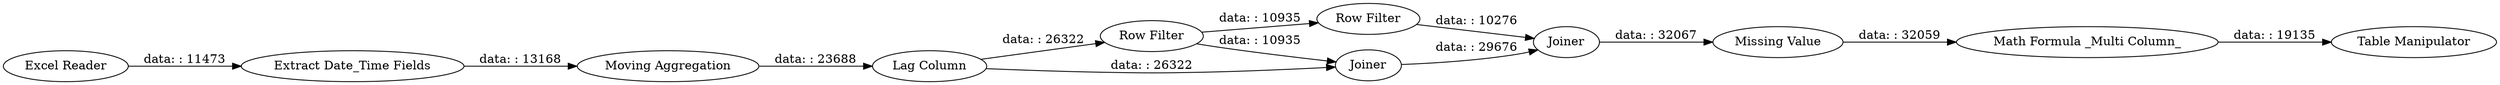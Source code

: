 digraph {
	"-8284879148911034715_16" [label="Lag Column"]
	"-8284879148911034715_27" [label="Math Formula _Multi Column_"]
	"-8284879148911034715_24" [label="Row Filter"]
	"-8284879148911034715_13" [label="Extract Date_Time Fields"]
	"-8284879148911034715_23" [label="Row Filter"]
	"-8284879148911034715_26" [label="Missing Value"]
	"-8284879148911034715_29" [label="Table Manipulator"]
	"-8284879148911034715_25" [label=Joiner]
	"-8284879148911034715_22" [label=Joiner]
	"-8284879148911034715_15" [label="Moving Aggregation"]
	"-8284879148911034715_14" [label="Excel Reader"]
	"-8284879148911034715_23" -> "-8284879148911034715_22" [label="data: : 10935"]
	"-8284879148911034715_13" -> "-8284879148911034715_15" [label="data: : 13168"]
	"-8284879148911034715_22" -> "-8284879148911034715_25" [label="data: : 29676"]
	"-8284879148911034715_15" -> "-8284879148911034715_16" [label="data: : 23688"]
	"-8284879148911034715_16" -> "-8284879148911034715_22" [label="data: : 26322"]
	"-8284879148911034715_26" -> "-8284879148911034715_27" [label="data: : 32059"]
	"-8284879148911034715_14" -> "-8284879148911034715_13" [label="data: : 11473"]
	"-8284879148911034715_25" -> "-8284879148911034715_26" [label="data: : 32067"]
	"-8284879148911034715_23" -> "-8284879148911034715_24" [label="data: : 10935"]
	"-8284879148911034715_16" -> "-8284879148911034715_23" [label="data: : 26322"]
	"-8284879148911034715_27" -> "-8284879148911034715_29" [label="data: : 19135"]
	"-8284879148911034715_24" -> "-8284879148911034715_25" [label="data: : 10276"]
	rankdir=LR
}
